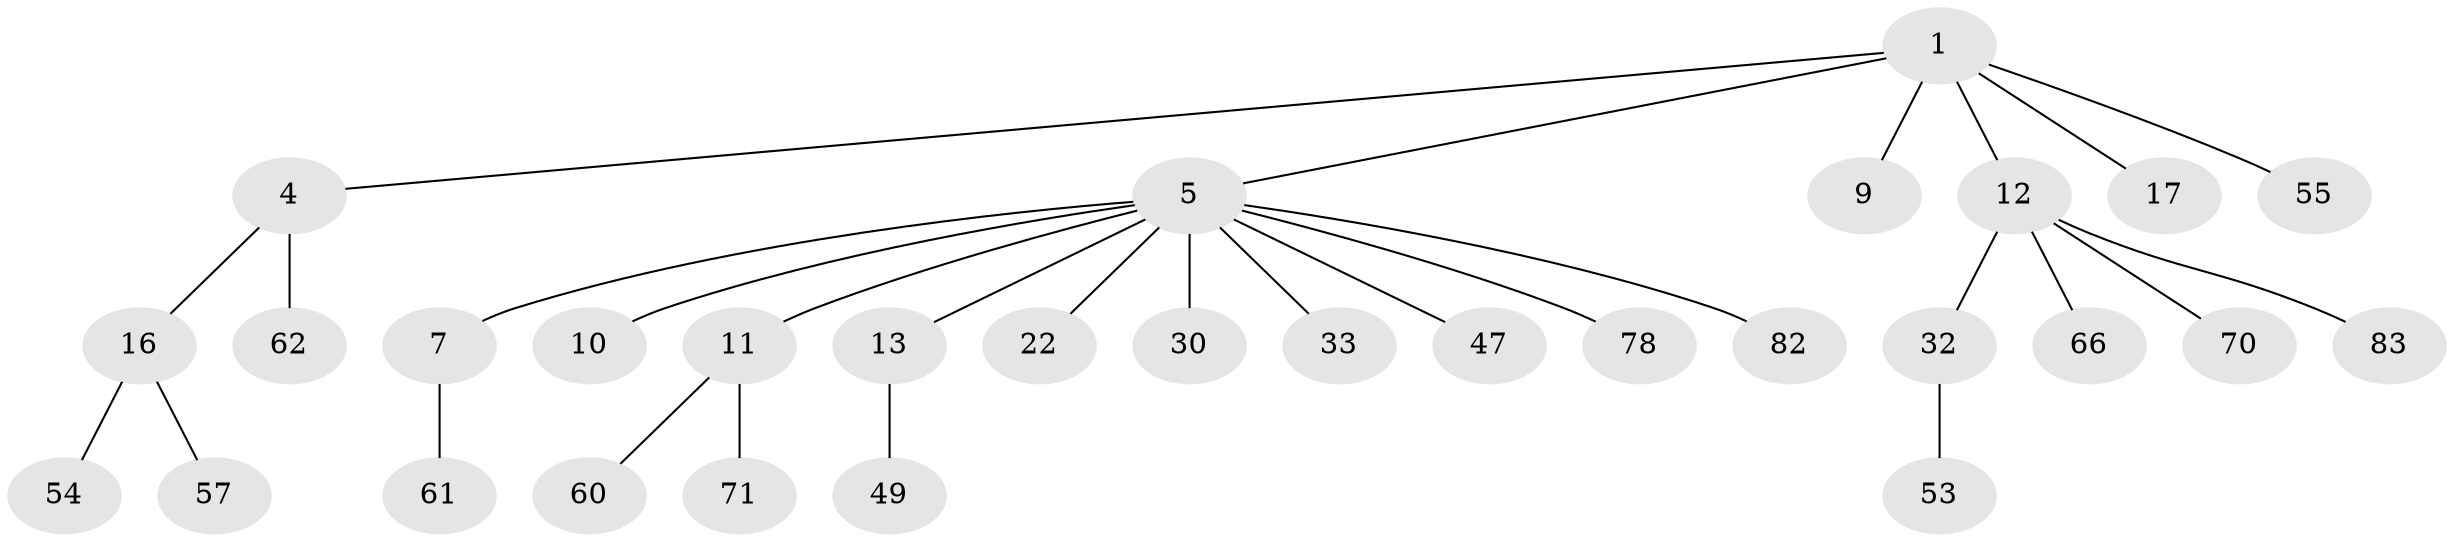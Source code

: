 // original degree distribution, {7: 0.02, 6: 0.04, 2: 0.29, 4: 0.03, 3: 0.12, 5: 0.01, 1: 0.49}
// Generated by graph-tools (version 1.1) at 2025/19/03/04/25 18:19:08]
// undirected, 30 vertices, 29 edges
graph export_dot {
graph [start="1"]
  node [color=gray90,style=filled];
  1 [super="+2+3+41+95+99+75+36"];
  4 [super="+8+14+23+37"];
  5 [super="+6"];
  7 [super="+31+25+15"];
  9 [super="+19"];
  10 [super="+63"];
  11 [super="+48"];
  12 [super="+20"];
  13 [super="+24+59+67+65"];
  16 [super="+68+26+38+18"];
  17 [super="+89+52"];
  22 [super="+28+77"];
  30;
  32 [super="+87+34"];
  33 [super="+79"];
  47;
  49;
  53;
  54 [super="+98+92"];
  55;
  57;
  60;
  61 [super="+100"];
  62 [super="+72"];
  66;
  70 [super="+74"];
  71;
  78;
  82 [super="+88"];
  83;
  1 -- 17;
  1 -- 4;
  1 -- 5;
  1 -- 55;
  1 -- 9;
  1 -- 12;
  4 -- 16;
  4 -- 62;
  5 -- 10;
  5 -- 11;
  5 -- 47;
  5 -- 78;
  5 -- 33;
  5 -- 82;
  5 -- 22;
  5 -- 7;
  5 -- 13;
  5 -- 30;
  7 -- 61;
  11 -- 60;
  11 -- 71;
  12 -- 32;
  12 -- 66;
  12 -- 83;
  12 -- 70;
  13 -- 49;
  16 -- 54;
  16 -- 57;
  32 -- 53;
}
